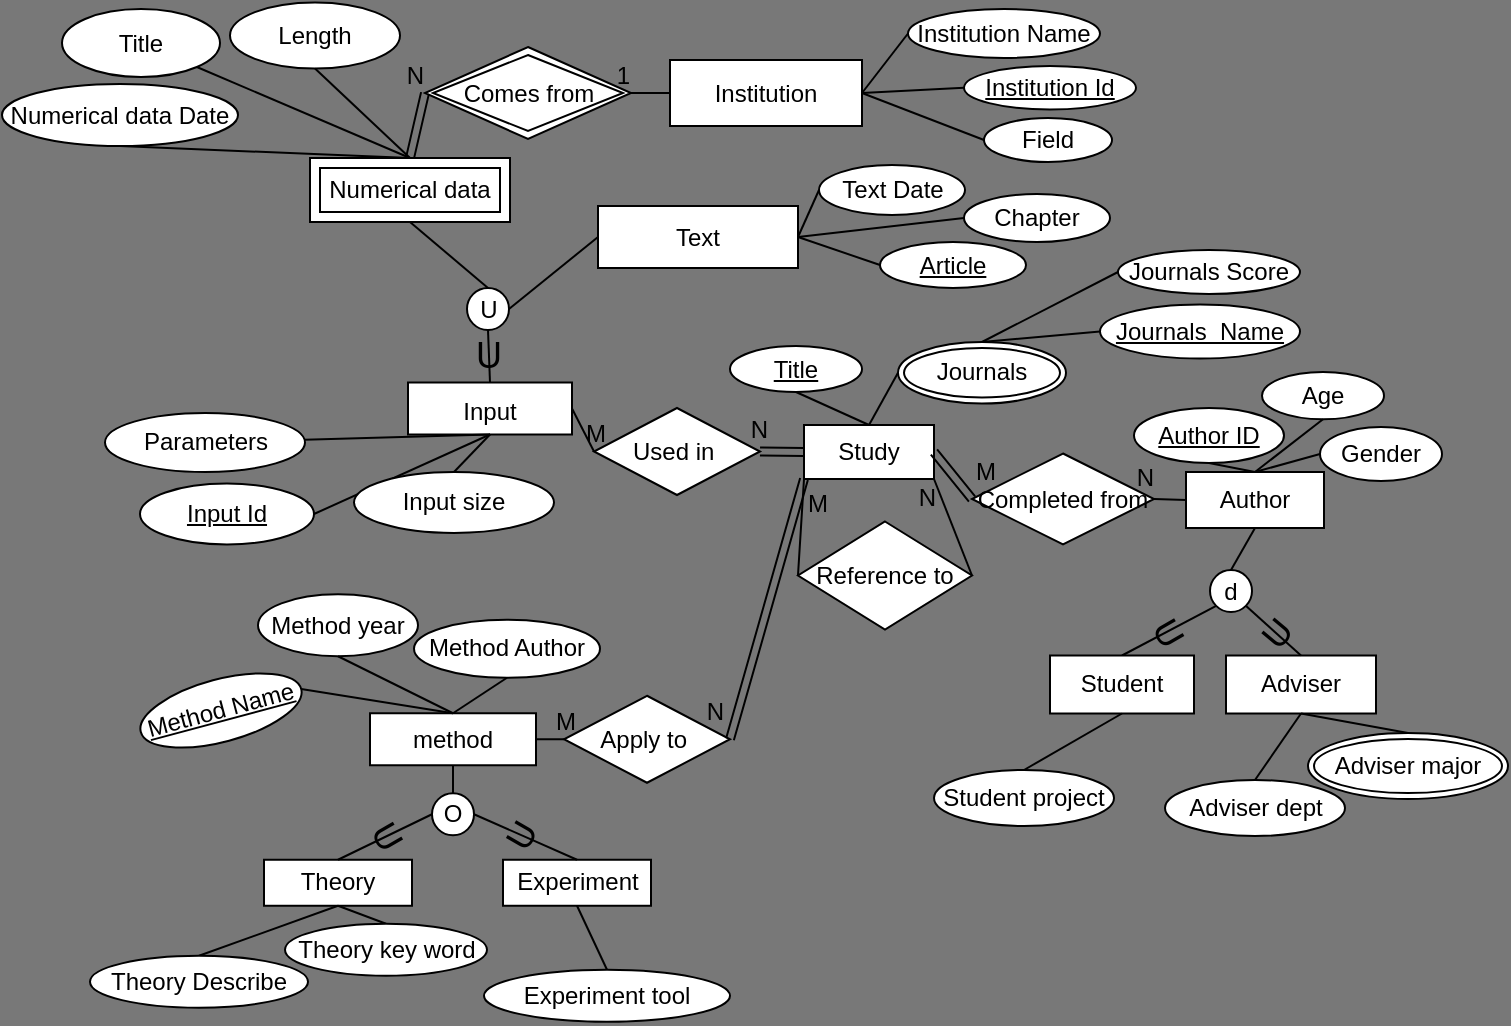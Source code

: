 <mxfile>
    <diagram id="iw-G87tjTyXc4Y2Fj7-2" name="Page-2">
        <mxGraphModel dx="602" dy="324" grid="0" gridSize="10" guides="1" tooltips="1" connect="1" arrows="1" fold="1" page="1" pageScale="1" pageWidth="850" pageHeight="1100" background="#787878" math="0" shadow="0">
            <root>
                <mxCell id="0"/>
                <mxCell id="1" parent="0"/>
                <mxCell id="s1-YFog0crGWrIN3GEJ0-2" value="Numerical data" style="shape=ext;margin=3;double=1;whiteSpace=wrap;html=1;align=center;fontSize=12;" parent="1" vertex="1">
                    <mxGeometry x="195" y="179" width="100" height="32" as="geometry"/>
                </mxCell>
                <mxCell id="s1-YFog0crGWrIN3GEJ0-3" value="Text" style="whiteSpace=wrap;html=1;align=center;" parent="1" vertex="1">
                    <mxGeometry x="339" y="203" width="100" height="31" as="geometry"/>
                </mxCell>
                <mxCell id="s1-YFog0crGWrIN3GEJ0-4" value="" style="endArrow=none;html=1;rounded=0;entryX=0;entryY=0.5;entryDx=0;entryDy=0;exitX=1;exitY=0.5;exitDx=0;exitDy=0;" parent="1" source="s1-YFog0crGWrIN3GEJ0-7" target="s1-YFog0crGWrIN3GEJ0-3" edge="1">
                    <mxGeometry relative="1" as="geometry">
                        <mxPoint x="317" y="241" as="sourcePoint"/>
                        <mxPoint x="495" y="215" as="targetPoint"/>
                    </mxGeometry>
                </mxCell>
                <mxCell id="s1-YFog0crGWrIN3GEJ0-5" value="" style="endArrow=none;html=1;rounded=0;entryX=0.5;entryY=1;entryDx=0;entryDy=0;exitX=0.5;exitY=0;exitDx=0;exitDy=0;" parent="1" source="s1-YFog0crGWrIN3GEJ0-7" target="s1-YFog0crGWrIN3GEJ0-2" edge="1">
                    <mxGeometry relative="1" as="geometry">
                        <mxPoint x="293" y="241" as="sourcePoint"/>
                        <mxPoint x="408" y="197" as="targetPoint"/>
                    </mxGeometry>
                </mxCell>
                <mxCell id="s1-YFog0crGWrIN3GEJ0-7" value="U" style="ellipse;whiteSpace=wrap;html=1;aspect=fixed;" parent="1" vertex="1">
                    <mxGeometry x="273.5" y="244" width="21" height="21" as="geometry"/>
                </mxCell>
                <mxCell id="s1-YFog0crGWrIN3GEJ0-8" value="" style="endArrow=none;html=1;rounded=0;exitX=0.5;exitY=1;exitDx=0;exitDy=0;entryX=0.5;entryY=0;entryDx=0;entryDy=0;" parent="1" source="s1-YFog0crGWrIN3GEJ0-7" target="s1-YFog0crGWrIN3GEJ0-11" edge="1">
                    <mxGeometry relative="1" as="geometry">
                        <mxPoint x="335" y="215" as="sourcePoint"/>
                        <mxPoint x="284" y="349" as="targetPoint"/>
                    </mxGeometry>
                </mxCell>
                <mxCell id="s1-YFog0crGWrIN3GEJ0-9" value="&lt;font style=&quot;font-size: 18px;&quot;&gt;U&lt;/font&gt;" style="text;strokeColor=none;align=center;fillColor=none;html=1;verticalAlign=middle;whiteSpace=wrap;rounded=0;" parent="1" vertex="1">
                    <mxGeometry x="253.5" y="271" width="61" height="14" as="geometry"/>
                </mxCell>
                <mxCell id="s1-YFog0crGWrIN3GEJ0-11" value="&lt;font style=&quot;font-size: 12px;&quot;&gt;Input&lt;/font&gt;" style="whiteSpace=wrap;html=1;align=center;fontSize=18;" parent="1" vertex="1">
                    <mxGeometry x="244" y="291.25" width="82" height="26" as="geometry"/>
                </mxCell>
                <mxCell id="s1-YFog0crGWrIN3GEJ0-14" value="Used in&amp;nbsp;" style="shape=rhombus;perimeter=rhombusPerimeter;whiteSpace=wrap;html=1;align=center;fontSize=12;" parent="1" vertex="1">
                    <mxGeometry x="337" y="304" width="83" height="43.5" as="geometry"/>
                </mxCell>
                <mxCell id="s1-YFog0crGWrIN3GEJ0-15" value="" style="endArrow=none;html=1;rounded=0;fontSize=12;exitX=0;exitY=0.5;exitDx=0;exitDy=0;entryX=1;entryY=0.5;entryDx=0;entryDy=0;" parent="1" source="s1-YFog0crGWrIN3GEJ0-14" target="s1-YFog0crGWrIN3GEJ0-11" edge="1">
                    <mxGeometry relative="1" as="geometry">
                        <mxPoint x="335" y="280" as="sourcePoint"/>
                        <mxPoint x="495" y="280" as="targetPoint"/>
                    </mxGeometry>
                </mxCell>
                <mxCell id="s1-YFog0crGWrIN3GEJ0-16" value="M" style="resizable=0;html=1;align=left;verticalAlign=bottom;fontSize=12;" parent="s1-YFog0crGWrIN3GEJ0-15" connectable="0" vertex="1">
                    <mxGeometry x="-1" relative="1" as="geometry">
                        <mxPoint x="-6" as="offset"/>
                    </mxGeometry>
                </mxCell>
                <mxCell id="s1-YFog0crGWrIN3GEJ0-20" value="Study" style="whiteSpace=wrap;html=1;align=center;fontSize=12;" parent="1" vertex="1">
                    <mxGeometry x="442" y="312.5" width="65" height="27" as="geometry"/>
                </mxCell>
                <mxCell id="s1-YFog0crGWrIN3GEJ0-22" value="Author" style="whiteSpace=wrap;html=1;align=center;fontSize=12;" parent="1" vertex="1">
                    <mxGeometry x="633" y="336" width="69" height="28" as="geometry"/>
                </mxCell>
                <mxCell id="s1-YFog0crGWrIN3GEJ0-25" value="Completed from" style="shape=rhombus;perimeter=rhombusPerimeter;whiteSpace=wrap;html=1;align=center;fontSize=12;" parent="1" vertex="1">
                    <mxGeometry x="526" y="326.75" width="91" height="45.5" as="geometry"/>
                </mxCell>
                <mxCell id="s1-YFog0crGWrIN3GEJ0-28" value="" style="endArrow=none;html=1;rounded=0;fontSize=12;entryX=0.5;entryY=1;entryDx=0;entryDy=0;exitX=0.5;exitY=0;exitDx=0;exitDy=0;" parent="1" source="s1-YFog0crGWrIN3GEJ0-30" target="s1-YFog0crGWrIN3GEJ0-22" edge="1">
                    <mxGeometry relative="1" as="geometry">
                        <mxPoint x="669" y="365" as="sourcePoint"/>
                        <mxPoint x="576" y="349" as="targetPoint"/>
                    </mxGeometry>
                </mxCell>
                <mxCell id="s1-YFog0crGWrIN3GEJ0-30" value="d" style="ellipse;whiteSpace=wrap;html=1;aspect=fixed;" parent="1" vertex="1">
                    <mxGeometry x="645" y="385" width="21" height="21" as="geometry"/>
                </mxCell>
                <mxCell id="s1-YFog0crGWrIN3GEJ0-32" value="" style="endArrow=none;html=1;rounded=0;fontSize=12;entryX=0;entryY=1;entryDx=0;entryDy=0;exitX=0.5;exitY=0;exitDx=0;exitDy=0;" parent="1" source="s1-YFog0crGWrIN3GEJ0-33" target="s1-YFog0crGWrIN3GEJ0-30" edge="1">
                    <mxGeometry relative="1" as="geometry">
                        <mxPoint x="653" y="402" as="sourcePoint"/>
                        <mxPoint x="594" y="349" as="targetPoint"/>
                    </mxGeometry>
                </mxCell>
                <mxCell id="s1-YFog0crGWrIN3GEJ0-33" value="Student" style="whiteSpace=wrap;html=1;align=center;fontSize=12;" parent="1" vertex="1">
                    <mxGeometry x="565" y="427.75" width="72" height="29" as="geometry"/>
                </mxCell>
                <mxCell id="s1-YFog0crGWrIN3GEJ0-34" value="Adviser" style="whiteSpace=wrap;html=1;align=center;fontSize=12;" parent="1" vertex="1">
                    <mxGeometry x="653" y="427.75" width="75" height="29" as="geometry"/>
                </mxCell>
                <mxCell id="s1-YFog0crGWrIN3GEJ0-35" value="" style="endArrow=none;html=1;rounded=0;fontSize=12;entryX=1;entryY=1;entryDx=0;entryDy=0;exitX=0.5;exitY=0;exitDx=0;exitDy=0;" parent="1" source="s1-YFog0crGWrIN3GEJ0-34" target="s1-YFog0crGWrIN3GEJ0-30" edge="1">
                    <mxGeometry relative="1" as="geometry">
                        <mxPoint x="631.5" y="409" as="sourcePoint"/>
                        <mxPoint x="689.075" y="384.925" as="targetPoint"/>
                    </mxGeometry>
                </mxCell>
                <mxCell id="s1-YFog0crGWrIN3GEJ0-36" value="" style="shape=link;html=1;rounded=0;fontSize=12;entryX=1;entryY=0.5;entryDx=0;entryDy=0;exitX=0;exitY=0.5;exitDx=0;exitDy=0;" parent="1" source="s1-YFog0crGWrIN3GEJ0-20" target="s1-YFog0crGWrIN3GEJ0-14" edge="1">
                    <mxGeometry relative="1" as="geometry">
                        <mxPoint x="397" y="390" as="sourcePoint"/>
                        <mxPoint x="557" y="390" as="targetPoint"/>
                    </mxGeometry>
                </mxCell>
                <mxCell id="s1-YFog0crGWrIN3GEJ0-37" value="N" style="resizable=0;html=1;align=right;verticalAlign=bottom;fontSize=12;" parent="s1-YFog0crGWrIN3GEJ0-36" connectable="0" vertex="1">
                    <mxGeometry x="1" relative="1" as="geometry">
                        <mxPoint x="4" y="-2" as="offset"/>
                    </mxGeometry>
                </mxCell>
                <mxCell id="6jqSOtHFRELOZA-1qb6y-1" value="method" style="whiteSpace=wrap;html=1;align=center;fontSize=12;" parent="1" vertex="1">
                    <mxGeometry x="225" y="456.63" width="83" height="26" as="geometry"/>
                </mxCell>
                <mxCell id="6jqSOtHFRELOZA-1qb6y-2" value="" style="endArrow=none;html=1;rounded=0;fontSize=12;exitX=0.5;exitY=1;exitDx=0;exitDy=0;entryX=0.5;entryY=0;entryDx=0;entryDy=0;" parent="1" source="6jqSOtHFRELOZA-1qb6y-1" target="6jqSOtHFRELOZA-1qb6y-3" edge="1">
                    <mxGeometry relative="1" as="geometry">
                        <mxPoint x="256.5" y="521.63" as="sourcePoint"/>
                        <mxPoint x="263" y="504.63" as="targetPoint"/>
                    </mxGeometry>
                </mxCell>
                <mxCell id="6jqSOtHFRELOZA-1qb6y-3" value="O" style="ellipse;whiteSpace=wrap;html=1;aspect=fixed;" parent="1" vertex="1">
                    <mxGeometry x="256" y="496.63" width="21" height="21" as="geometry"/>
                </mxCell>
                <mxCell id="6jqSOtHFRELOZA-1qb6y-4" value="Theory" style="whiteSpace=wrap;html=1;align=center;fontSize=12;" parent="1" vertex="1">
                    <mxGeometry x="172" y="529.88" width="74" height="23" as="geometry"/>
                </mxCell>
                <mxCell id="6jqSOtHFRELOZA-1qb6y-5" value="Experiment" style="whiteSpace=wrap;html=1;align=center;fontSize=12;" parent="1" vertex="1">
                    <mxGeometry x="291.5" y="529.88" width="74" height="23" as="geometry"/>
                </mxCell>
                <mxCell id="2RwR771hVzsCbk_uVEvj-3" value="Apply to&amp;nbsp;" style="shape=rhombus;perimeter=rhombusPerimeter;whiteSpace=wrap;html=1;align=center;fontSize=12;" parent="1" vertex="1">
                    <mxGeometry x="322" y="447.88" width="83" height="43.5" as="geometry"/>
                </mxCell>
                <mxCell id="2RwR771hVzsCbk_uVEvj-4" value="" style="endArrow=none;html=1;rounded=0;fontSize=12;exitX=0;exitY=0.5;exitDx=0;exitDy=0;entryX=1;entryY=0.5;entryDx=0;entryDy=0;" parent="1" source="2RwR771hVzsCbk_uVEvj-3" target="6jqSOtHFRELOZA-1qb6y-1" edge="1">
                    <mxGeometry relative="1" as="geometry">
                        <mxPoint x="341" y="423.88" as="sourcePoint"/>
                        <mxPoint x="331" y="469.88" as="targetPoint"/>
                    </mxGeometry>
                </mxCell>
                <mxCell id="2RwR771hVzsCbk_uVEvj-5" value="M" style="resizable=0;html=1;align=left;verticalAlign=bottom;fontSize=12;" parent="2RwR771hVzsCbk_uVEvj-4" connectable="0" vertex="1">
                    <mxGeometry x="-1" relative="1" as="geometry">
                        <mxPoint x="-6" as="offset"/>
                    </mxGeometry>
                </mxCell>
                <mxCell id="2RwR771hVzsCbk_uVEvj-6" value="" style="shape=link;html=1;rounded=0;fontSize=12;entryX=1;entryY=0.5;entryDx=0;entryDy=0;exitX=0;exitY=1;exitDx=0;exitDy=0;" parent="1" source="s1-YFog0crGWrIN3GEJ0-20" target="2RwR771hVzsCbk_uVEvj-3" edge="1">
                    <mxGeometry relative="1" as="geometry">
                        <mxPoint x="465" y="391.25" as="sourcePoint"/>
                        <mxPoint x="580" y="455.25" as="targetPoint"/>
                    </mxGeometry>
                </mxCell>
                <mxCell id="2RwR771hVzsCbk_uVEvj-7" value="N" style="resizable=0;html=1;align=right;verticalAlign=bottom;fontSize=12;" parent="2RwR771hVzsCbk_uVEvj-6" connectable="0" vertex="1">
                    <mxGeometry x="1" relative="1" as="geometry">
                        <mxPoint x="-2" y="-5" as="offset"/>
                    </mxGeometry>
                </mxCell>
                <mxCell id="2RwR771hVzsCbk_uVEvj-8" value="" style="endArrow=none;html=1;rounded=0;fontSize=12;entryX=0.5;entryY=0;entryDx=0;entryDy=0;exitX=0;exitY=0.5;exitDx=0;exitDy=0;" parent="1" source="6jqSOtHFRELOZA-1qb6y-3" target="6jqSOtHFRELOZA-1qb6y-4" edge="1">
                    <mxGeometry relative="1" as="geometry">
                        <mxPoint x="399" y="419.63" as="sourcePoint"/>
                        <mxPoint x="559" y="419.63" as="targetPoint"/>
                    </mxGeometry>
                </mxCell>
                <mxCell id="2RwR771hVzsCbk_uVEvj-10" value="" style="endArrow=none;html=1;rounded=0;fontSize=12;exitX=0;exitY=1;exitDx=0;exitDy=0;entryX=0;entryY=0.5;entryDx=0;entryDy=0;" parent="1" source="s1-YFog0crGWrIN3GEJ0-20" target="2RwR771hVzsCbk_uVEvj-11" edge="1">
                    <mxGeometry relative="1" as="geometry">
                        <mxPoint x="416" y="341" as="sourcePoint"/>
                        <mxPoint x="452" y="386" as="targetPoint"/>
                    </mxGeometry>
                </mxCell>
                <mxCell id="2RwR771hVzsCbk_uVEvj-11" value="Reference to" style="shape=rhombus;perimeter=rhombusPerimeter;whiteSpace=wrap;html=1;align=center;fontSize=12;" parent="1" vertex="1">
                    <mxGeometry x="439" y="360.75" width="87" height="54" as="geometry"/>
                </mxCell>
                <mxCell id="2RwR771hVzsCbk_uVEvj-12" value="" style="endArrow=none;html=1;rounded=0;fontSize=12;exitX=1;exitY=1;exitDx=0;exitDy=0;entryX=1;entryY=0.5;entryDx=0;entryDy=0;" parent="1" source="s1-YFog0crGWrIN3GEJ0-20" target="2RwR771hVzsCbk_uVEvj-11" edge="1">
                    <mxGeometry relative="1" as="geometry">
                        <mxPoint x="452" y="349.5" as="sourcePoint"/>
                        <mxPoint x="436" y="405.375" as="targetPoint"/>
                    </mxGeometry>
                </mxCell>
                <mxCell id="2RwR771hVzsCbk_uVEvj-13" value="" style="endArrow=none;html=1;rounded=0;fontSize=12;exitX=0.5;exitY=0;exitDx=0;exitDy=0;entryX=0.5;entryY=1;entryDx=0;entryDy=0;" parent="1" source="s1-YFog0crGWrIN3GEJ0-20" target="rmATGSoF32Y6rA-27DW_-4" edge="1">
                    <mxGeometry relative="1" as="geometry">
                        <mxPoint x="416" y="341" as="sourcePoint"/>
                        <mxPoint x="413" y="274" as="targetPoint"/>
                    </mxGeometry>
                </mxCell>
                <mxCell id="2RwR771hVzsCbk_uVEvj-15" value="" style="endArrow=none;html=1;rounded=0;fontSize=12;entryX=0.5;entryY=0;entryDx=0;entryDy=0;exitX=0;exitY=0.5;exitDx=0;exitDy=0;" parent="1" source="rmATGSoF32Y6rA-27DW_-6" target="s1-YFog0crGWrIN3GEJ0-20" edge="1">
                    <mxGeometry relative="1" as="geometry">
                        <mxPoint x="554" y="270" as="sourcePoint"/>
                        <mxPoint x="487" y="303.25" as="targetPoint"/>
                    </mxGeometry>
                </mxCell>
                <mxCell id="rmATGSoF32Y6rA-27DW_-4" value="Title" style="ellipse;whiteSpace=wrap;html=1;align=center;fontStyle=4;fontSize=12;" parent="1" vertex="1">
                    <mxGeometry x="405" y="273" width="66" height="23" as="geometry"/>
                </mxCell>
                <mxCell id="rmATGSoF32Y6rA-27DW_-6" value="Journals" style="ellipse;shape=doubleEllipse;margin=3;whiteSpace=wrap;html=1;align=center;fontSize=12;" parent="1" vertex="1">
                    <mxGeometry x="489" y="271" width="84" height="30.75" as="geometry"/>
                </mxCell>
                <mxCell id="rmATGSoF32Y6rA-27DW_-8" value="" style="shape=link;html=1;rounded=0;fontSize=12;exitX=0.5;exitY=0;exitDx=0;exitDy=0;entryX=0;entryY=0.5;entryDx=0;entryDy=0;" parent="1" source="s1-YFog0crGWrIN3GEJ0-2" target="rmATGSoF32Y6rA-27DW_-10" edge="1">
                    <mxGeometry relative="1" as="geometry">
                        <mxPoint x="379" y="215" as="sourcePoint"/>
                        <mxPoint x="331" y="153" as="targetPoint"/>
                    </mxGeometry>
                </mxCell>
                <mxCell id="rmATGSoF32Y6rA-27DW_-9" value="N" style="resizable=0;html=1;align=right;verticalAlign=bottom;fontSize=12;" parent="rmATGSoF32Y6rA-27DW_-8" connectable="0" vertex="1">
                    <mxGeometry x="1" relative="1" as="geometry"/>
                </mxCell>
                <mxCell id="rmATGSoF32Y6rA-27DW_-10" value="Comes from" style="shape=rhombus;double=1;perimeter=rhombusPerimeter;whiteSpace=wrap;html=1;align=center;fontSize=12;" parent="1" vertex="1">
                    <mxGeometry x="252.5" y="123.5" width="103" height="46" as="geometry"/>
                </mxCell>
                <mxCell id="rmATGSoF32Y6rA-27DW_-13" value="Institution" style="whiteSpace=wrap;html=1;align=center;fontSize=12;" parent="1" vertex="1">
                    <mxGeometry x="375" y="130" width="96" height="33" as="geometry"/>
                </mxCell>
                <mxCell id="rmATGSoF32Y6rA-27DW_-14" value="" style="endArrow=none;html=1;rounded=0;fontSize=12;entryX=1;entryY=0.5;entryDx=0;entryDy=0;exitX=0;exitY=0.5;exitDx=0;exitDy=0;" parent="1" source="rmATGSoF32Y6rA-27DW_-13" target="rmATGSoF32Y6rA-27DW_-10" edge="1">
                    <mxGeometry relative="1" as="geometry">
                        <mxPoint x="348" y="111" as="sourcePoint"/>
                        <mxPoint x="508" y="111" as="targetPoint"/>
                    </mxGeometry>
                </mxCell>
                <mxCell id="rmATGSoF32Y6rA-27DW_-15" value="1" style="resizable=0;html=1;align=right;verticalAlign=bottom;fontSize=12;" parent="rmATGSoF32Y6rA-27DW_-14" connectable="0" vertex="1">
                    <mxGeometry x="1" relative="1" as="geometry"/>
                </mxCell>
                <mxCell id="rmATGSoF32Y6rA-27DW_-16" value="Institution Name" style="ellipse;whiteSpace=wrap;html=1;align=center;fontSize=12;" parent="1" vertex="1">
                    <mxGeometry x="494" y="104.5" width="96" height="24.5" as="geometry"/>
                </mxCell>
                <mxCell id="rmATGSoF32Y6rA-27DW_-17" value="Institution Id" style="ellipse;whiteSpace=wrap;html=1;align=center;fontStyle=4;fontSize=12;" parent="1" vertex="1">
                    <mxGeometry x="522" y="133" width="86" height="21.75" as="geometry"/>
                </mxCell>
                <mxCell id="rmATGSoF32Y6rA-27DW_-18" value="Field" style="ellipse;whiteSpace=wrap;html=1;align=center;fontSize=12;" parent="1" vertex="1">
                    <mxGeometry x="532" y="159" width="64" height="22" as="geometry"/>
                </mxCell>
                <mxCell id="rmATGSoF32Y6rA-27DW_-19" value="" style="endArrow=none;html=1;rounded=0;fontSize=12;entryX=0;entryY=0.5;entryDx=0;entryDy=0;exitX=1;exitY=0.5;exitDx=0;exitDy=0;" parent="1" source="rmATGSoF32Y6rA-27DW_-13" target="rmATGSoF32Y6rA-27DW_-16" edge="1">
                    <mxGeometry relative="1" as="geometry">
                        <mxPoint x="379" y="215" as="sourcePoint"/>
                        <mxPoint x="539" y="215" as="targetPoint"/>
                    </mxGeometry>
                </mxCell>
                <mxCell id="rmATGSoF32Y6rA-27DW_-20" value="" style="endArrow=none;html=1;rounded=0;fontSize=12;entryX=0;entryY=0.5;entryDx=0;entryDy=0;exitX=1;exitY=0.5;exitDx=0;exitDy=0;" parent="1" source="rmATGSoF32Y6rA-27DW_-13" target="rmATGSoF32Y6rA-27DW_-17" edge="1">
                    <mxGeometry relative="1" as="geometry">
                        <mxPoint x="495" y="169.5" as="sourcePoint"/>
                        <mxPoint x="506" y="133.5" as="targetPoint"/>
                    </mxGeometry>
                </mxCell>
                <mxCell id="rmATGSoF32Y6rA-27DW_-21" value="" style="endArrow=none;html=1;rounded=0;fontSize=12;entryX=0;entryY=0.5;entryDx=0;entryDy=0;exitX=1;exitY=0.5;exitDx=0;exitDy=0;" parent="1" source="rmATGSoF32Y6rA-27DW_-13" target="rmATGSoF32Y6rA-27DW_-18" edge="1">
                    <mxGeometry relative="1" as="geometry">
                        <mxPoint x="495" y="169.5" as="sourcePoint"/>
                        <mxPoint x="517" y="169.5" as="targetPoint"/>
                    </mxGeometry>
                </mxCell>
                <mxCell id="rmATGSoF32Y6rA-27DW_-22" value="" style="endArrow=none;html=1;rounded=0;fontSize=12;entryX=0.5;entryY=0;entryDx=0;entryDy=0;exitX=0.5;exitY=1;exitDx=0;exitDy=0;" parent="1" source="rmATGSoF32Y6rA-27DW_-23" target="s1-YFog0crGWrIN3GEJ0-2" edge="1">
                    <mxGeometry relative="1" as="geometry">
                        <mxPoint x="191" y="165" as="sourcePoint"/>
                        <mxPoint x="539" y="215" as="targetPoint"/>
                    </mxGeometry>
                </mxCell>
                <mxCell id="rmATGSoF32Y6rA-27DW_-23" value="Numerical data Date" style="ellipse;whiteSpace=wrap;html=1;align=center;fontSize=12;" parent="1" vertex="1">
                    <mxGeometry x="41" y="142" width="118" height="31" as="geometry"/>
                </mxCell>
                <mxCell id="rmATGSoF32Y6rA-27DW_-24" value="Title" style="ellipse;whiteSpace=wrap;html=1;align=center;fontSize=12;" parent="1" vertex="1">
                    <mxGeometry x="71" y="104.5" width="79" height="34" as="geometry"/>
                </mxCell>
                <mxCell id="rmATGSoF32Y6rA-27DW_-26" value="" style="endArrow=none;html=1;rounded=0;fontSize=12;exitX=1;exitY=1;exitDx=0;exitDy=0;entryX=0.5;entryY=0;entryDx=0;entryDy=0;" parent="1" source="rmATGSoF32Y6rA-27DW_-24" target="s1-YFog0crGWrIN3GEJ0-2" edge="1">
                    <mxGeometry relative="1" as="geometry">
                        <mxPoint x="379" y="215" as="sourcePoint"/>
                        <mxPoint x="539" y="215" as="targetPoint"/>
                    </mxGeometry>
                </mxCell>
                <mxCell id="rmATGSoF32Y6rA-27DW_-27" value="Length" style="ellipse;whiteSpace=wrap;html=1;align=center;fontSize=12;rotation=0;" parent="1" vertex="1">
                    <mxGeometry x="155" y="101.25" width="85" height="33" as="geometry"/>
                </mxCell>
                <mxCell id="rmATGSoF32Y6rA-27DW_-28" value="" style="endArrow=none;html=1;rounded=0;fontSize=12;entryX=0.5;entryY=1;entryDx=0;entryDy=0;exitX=0.5;exitY=0;exitDx=0;exitDy=0;" parent="1" source="s1-YFog0crGWrIN3GEJ0-2" target="rmATGSoF32Y6rA-27DW_-27" edge="1">
                    <mxGeometry relative="1" as="geometry">
                        <mxPoint x="379" y="215" as="sourcePoint"/>
                        <mxPoint x="539" y="215" as="targetPoint"/>
                    </mxGeometry>
                </mxCell>
                <mxCell id="rmATGSoF32Y6rA-27DW_-29" value="" style="endArrow=none;html=1;rounded=0;fontSize=12;exitX=1;exitY=0.5;exitDx=0;exitDy=0;entryX=0;entryY=0.5;entryDx=0;entryDy=0;" parent="1" source="s1-YFog0crGWrIN3GEJ0-3" target="rmATGSoF32Y6rA-27DW_-32" edge="1">
                    <mxGeometry relative="1" as="geometry">
                        <mxPoint x="416" y="215" as="sourcePoint"/>
                        <mxPoint x="608" y="215" as="targetPoint"/>
                    </mxGeometry>
                </mxCell>
                <mxCell id="rmATGSoF32Y6rA-27DW_-30" value="" style="endArrow=none;html=1;rounded=0;fontSize=12;exitX=1;exitY=0.5;exitDx=0;exitDy=0;entryX=0;entryY=0.5;entryDx=0;entryDy=0;" parent="1" source="s1-YFog0crGWrIN3GEJ0-3" target="rmATGSoF32Y6rA-27DW_-33" edge="1">
                    <mxGeometry relative="1" as="geometry">
                        <mxPoint x="416" y="215" as="sourcePoint"/>
                        <mxPoint x="601" y="238" as="targetPoint"/>
                    </mxGeometry>
                </mxCell>
                <mxCell id="rmATGSoF32Y6rA-27DW_-31" value="" style="endArrow=none;html=1;rounded=0;fontSize=12;exitX=1;exitY=0.5;exitDx=0;exitDy=0;entryX=0;entryY=0.5;entryDx=0;entryDy=0;" parent="1" source="s1-YFog0crGWrIN3GEJ0-3" target="rmATGSoF32Y6rA-27DW_-34" edge="1">
                    <mxGeometry relative="1" as="geometry">
                        <mxPoint x="416" y="215" as="sourcePoint"/>
                        <mxPoint x="618" y="270" as="targetPoint"/>
                    </mxGeometry>
                </mxCell>
                <mxCell id="rmATGSoF32Y6rA-27DW_-32" value="Text Date" style="ellipse;whiteSpace=wrap;html=1;align=center;fontSize=12;" parent="1" vertex="1">
                    <mxGeometry x="449.5" y="182.5" width="73" height="25" as="geometry"/>
                </mxCell>
                <mxCell id="rmATGSoF32Y6rA-27DW_-33" value="Chapter" style="ellipse;whiteSpace=wrap;html=1;align=center;fontSize=12;" parent="1" vertex="1">
                    <mxGeometry x="522" y="197" width="73" height="24" as="geometry"/>
                </mxCell>
                <mxCell id="rmATGSoF32Y6rA-27DW_-34" value="Article" style="ellipse;whiteSpace=wrap;html=1;align=center;fontStyle=4;fontSize=12;" parent="1" vertex="1">
                    <mxGeometry x="480" y="221" width="73" height="23" as="geometry"/>
                </mxCell>
                <mxCell id="rmATGSoF32Y6rA-27DW_-35" value="" style="shape=link;html=1;rounded=0;fontSize=12;exitX=1;exitY=0.5;exitDx=0;exitDy=0;entryX=0;entryY=0.5;entryDx=0;entryDy=0;" parent="1" source="s1-YFog0crGWrIN3GEJ0-20" target="s1-YFog0crGWrIN3GEJ0-25" edge="1">
                    <mxGeometry relative="1" as="geometry">
                        <mxPoint x="416" y="354" as="sourcePoint"/>
                        <mxPoint x="576" y="354" as="targetPoint"/>
                    </mxGeometry>
                </mxCell>
                <mxCell id="rmATGSoF32Y6rA-27DW_-36" value="M" style="resizable=0;html=1;align=left;verticalAlign=bottom;fontSize=12;" parent="rmATGSoF32Y6rA-27DW_-35" connectable="0" vertex="1">
                    <mxGeometry x="-1" relative="1" as="geometry">
                        <mxPoint x="19" y="18" as="offset"/>
                    </mxGeometry>
                </mxCell>
                <mxCell id="rmATGSoF32Y6rA-27DW_-39" value="" style="endArrow=none;html=1;rounded=0;fontSize=12;entryX=1;entryY=0.5;entryDx=0;entryDy=0;exitX=0;exitY=0.5;exitDx=0;exitDy=0;" parent="1" source="s1-YFog0crGWrIN3GEJ0-22" target="s1-YFog0crGWrIN3GEJ0-25" edge="1">
                    <mxGeometry relative="1" as="geometry">
                        <mxPoint x="416" y="354" as="sourcePoint"/>
                        <mxPoint x="576" y="354" as="targetPoint"/>
                    </mxGeometry>
                </mxCell>
                <mxCell id="rmATGSoF32Y6rA-27DW_-40" value="N" style="resizable=0;html=1;align=right;verticalAlign=bottom;fontSize=12;" parent="rmATGSoF32Y6rA-27DW_-39" connectable="0" vertex="1">
                    <mxGeometry x="1" relative="1" as="geometry">
                        <mxPoint y="-2" as="offset"/>
                    </mxGeometry>
                </mxCell>
                <mxCell id="rmATGSoF32Y6rA-27DW_-42" value="&lt;font style=&quot;font-size: 18px;&quot;&gt;U&lt;/font&gt;" style="text;strokeColor=none;align=center;fillColor=none;html=1;verticalAlign=middle;whiteSpace=wrap;rounded=0;rotation=60;" parent="1" vertex="1">
                    <mxGeometry x="201.5" y="511.25" width="63" height="14" as="geometry"/>
                </mxCell>
                <mxCell id="rmATGSoF32Y6rA-27DW_-45" value="&lt;font style=&quot;font-size: 18px;&quot;&gt;U&lt;/font&gt;" style="text;strokeColor=none;align=center;fillColor=none;html=1;verticalAlign=middle;whiteSpace=wrap;rounded=0;rotation=60;" parent="1" vertex="1">
                    <mxGeometry x="593" y="391.38" width="63" height="50.37" as="geometry"/>
                </mxCell>
                <mxCell id="rmATGSoF32Y6rA-27DW_-47" value="&lt;font style=&quot;font-size: 18px;&quot;&gt;U&lt;/font&gt;" style="text;strokeColor=none;align=center;fillColor=none;html=1;verticalAlign=middle;whiteSpace=wrap;rounded=0;rotation=-50;" parent="1" vertex="1">
                    <mxGeometry x="647" y="391.38" width="63" height="50.37" as="geometry"/>
                </mxCell>
                <mxCell id="rmATGSoF32Y6rA-27DW_-48" value="" style="endArrow=none;html=1;rounded=0;fontSize=12;exitX=0.5;exitY=0;exitDx=0;exitDy=0;entryX=0;entryY=0.5;entryDx=0;entryDy=0;" parent="1" source="rmATGSoF32Y6rA-27DW_-6" target="rmATGSoF32Y6rA-27DW_-49" edge="1">
                    <mxGeometry relative="1" as="geometry">
                        <mxPoint x="609" y="300.88" as="sourcePoint"/>
                        <mxPoint x="616" y="301" as="targetPoint"/>
                    </mxGeometry>
                </mxCell>
                <mxCell id="rmATGSoF32Y6rA-27DW_-49" value="Journals Score" style="ellipse;whiteSpace=wrap;html=1;align=center;fontSize=12;" parent="1" vertex="1">
                    <mxGeometry x="599" y="225" width="91" height="22" as="geometry"/>
                </mxCell>
                <mxCell id="rmATGSoF32Y6rA-27DW_-50" value="Journals&amp;nbsp; Name" style="ellipse;whiteSpace=wrap;html=1;align=center;fontStyle=4;fontSize=12;" parent="1" vertex="1">
                    <mxGeometry x="590" y="252.25" width="100" height="27" as="geometry"/>
                </mxCell>
                <mxCell id="rmATGSoF32Y6rA-27DW_-51" value="" style="endArrow=none;html=1;rounded=0;fontSize=12;entryX=0;entryY=0.5;entryDx=0;entryDy=0;exitX=0.5;exitY=0;exitDx=0;exitDy=0;" parent="1" source="rmATGSoF32Y6rA-27DW_-6" target="rmATGSoF32Y6rA-27DW_-50" edge="1">
                    <mxGeometry relative="1" as="geometry">
                        <mxPoint x="416" y="346" as="sourcePoint"/>
                        <mxPoint x="576" y="346" as="targetPoint"/>
                    </mxGeometry>
                </mxCell>
                <mxCell id="rmATGSoF32Y6rA-27DW_-65" value="Author ID" style="ellipse;whiteSpace=wrap;html=1;align=center;fontStyle=4;fontSize=12;" parent="1" vertex="1">
                    <mxGeometry x="607" y="304" width="75" height="27.5" as="geometry"/>
                </mxCell>
                <mxCell id="rmATGSoF32Y6rA-27DW_-66" value="" style="endArrow=none;html=1;rounded=0;fontSize=12;entryX=0.5;entryY=1;entryDx=0;entryDy=0;exitX=0.5;exitY=0;exitDx=0;exitDy=0;" parent="1" source="s1-YFog0crGWrIN3GEJ0-22" target="rmATGSoF32Y6rA-27DW_-65" edge="1">
                    <mxGeometry relative="1" as="geometry">
                        <mxPoint x="416" y="325" as="sourcePoint"/>
                        <mxPoint x="576" y="325" as="targetPoint"/>
                    </mxGeometry>
                </mxCell>
                <mxCell id="rmATGSoF32Y6rA-27DW_-67" value="Age" style="ellipse;whiteSpace=wrap;html=1;align=center;fontSize=12;" parent="1" vertex="1">
                    <mxGeometry x="671" y="286" width="61" height="23.63" as="geometry"/>
                </mxCell>
                <mxCell id="rmATGSoF32Y6rA-27DW_-68" value="" style="endArrow=none;html=1;rounded=0;fontSize=12;entryX=0.5;entryY=1;entryDx=0;entryDy=0;exitX=0.5;exitY=0;exitDx=0;exitDy=0;" parent="1" source="s1-YFog0crGWrIN3GEJ0-22" target="rmATGSoF32Y6rA-27DW_-67" edge="1">
                    <mxGeometry relative="1" as="geometry">
                        <mxPoint x="416" y="325" as="sourcePoint"/>
                        <mxPoint x="576" y="325" as="targetPoint"/>
                    </mxGeometry>
                </mxCell>
                <mxCell id="rmATGSoF32Y6rA-27DW_-70" value="" style="endArrow=none;html=1;rounded=0;fontSize=12;entryX=0.5;entryY=0;entryDx=0;entryDy=0;exitX=1;exitY=0.5;exitDx=0;exitDy=0;" parent="1" source="rmATGSoF32Y6rA-27DW_-71" target="6jqSOtHFRELOZA-1qb6y-1" edge="1">
                    <mxGeometry relative="1" as="geometry">
                        <mxPoint x="231" y="441.88" as="sourcePoint"/>
                        <mxPoint x="583" y="430.88" as="targetPoint"/>
                    </mxGeometry>
                </mxCell>
                <mxCell id="rmATGSoF32Y6rA-27DW_-71" value="Method Name" style="ellipse;whiteSpace=wrap;html=1;align=center;fontStyle=4;fontSize=12;rotation=-15;" parent="1" vertex="1">
                    <mxGeometry x="109" y="439.63" width="83" height="31.25" as="geometry"/>
                </mxCell>
                <mxCell id="rmATGSoF32Y6rA-27DW_-72" value="Method year" style="ellipse;whiteSpace=wrap;html=1;align=center;fontSize=12;" parent="1" vertex="1">
                    <mxGeometry x="169" y="397.13" width="80" height="31" as="geometry"/>
                </mxCell>
                <mxCell id="rmATGSoF32Y6rA-27DW_-73" value="" style="endArrow=none;html=1;rounded=0;fontSize=12;exitX=0.5;exitY=1;exitDx=0;exitDy=0;entryX=0.5;entryY=0;entryDx=0;entryDy=0;" parent="1" source="rmATGSoF32Y6rA-27DW_-72" target="6jqSOtHFRELOZA-1qb6y-1" edge="1">
                    <mxGeometry relative="1" as="geometry">
                        <mxPoint x="423" y="430.88" as="sourcePoint"/>
                        <mxPoint x="583" y="430.88" as="targetPoint"/>
                    </mxGeometry>
                </mxCell>
                <mxCell id="rmATGSoF32Y6rA-27DW_-74" value="Method Author" style="ellipse;whiteSpace=wrap;html=1;align=center;fontSize=12;" parent="1" vertex="1">
                    <mxGeometry x="247" y="409.88" width="93" height="29" as="geometry"/>
                </mxCell>
                <mxCell id="rmATGSoF32Y6rA-27DW_-75" value="" style="endArrow=none;html=1;rounded=0;fontSize=12;entryX=0.5;entryY=1;entryDx=0;entryDy=0;exitX=0.5;exitY=0;exitDx=0;exitDy=0;" parent="1" source="6jqSOtHFRELOZA-1qb6y-1" target="rmATGSoF32Y6rA-27DW_-74" edge="1">
                    <mxGeometry relative="1" as="geometry">
                        <mxPoint x="423" y="430.88" as="sourcePoint"/>
                        <mxPoint x="583" y="430.88" as="targetPoint"/>
                    </mxGeometry>
                </mxCell>
                <mxCell id="rmATGSoF32Y6rA-27DW_-78" value="&lt;font style=&quot;font-size: 18px;&quot;&gt;U&lt;/font&gt;" style="text;strokeColor=none;align=center;fillColor=none;html=1;verticalAlign=middle;whiteSpace=wrap;rounded=0;rotation=-60;" parent="1" vertex="1">
                    <mxGeometry x="270.5" y="511.25" width="61" height="14" as="geometry"/>
                </mxCell>
                <mxCell id="rmATGSoF32Y6rA-27DW_-79" value="" style="endArrow=none;html=1;rounded=0;fontSize=12;exitX=1;exitY=0.5;exitDx=0;exitDy=0;entryX=0.5;entryY=0;entryDx=0;entryDy=0;" parent="1" source="6jqSOtHFRELOZA-1qb6y-3" target="6jqSOtHFRELOZA-1qb6y-5" edge="1">
                    <mxGeometry relative="1" as="geometry">
                        <mxPoint x="423" y="430.88" as="sourcePoint"/>
                        <mxPoint x="583" y="430.88" as="targetPoint"/>
                    </mxGeometry>
                </mxCell>
                <mxCell id="rmATGSoF32Y6rA-27DW_-82" value="" style="endArrow=none;html=1;rounded=0;fontSize=12;entryX=0.5;entryY=1;entryDx=0;entryDy=0;exitX=0.5;exitY=0;exitDx=0;exitDy=0;" parent="1" source="rmATGSoF32Y6rA-27DW_-92" target="6jqSOtHFRELOZA-1qb6y-4" edge="1">
                    <mxGeometry relative="1" as="geometry">
                        <mxPoint x="167" y="575.88" as="sourcePoint"/>
                        <mxPoint x="283" y="596.88" as="targetPoint"/>
                    </mxGeometry>
                </mxCell>
                <mxCell id="rmATGSoF32Y6rA-27DW_-83" value="" style="endArrow=none;html=1;rounded=0;fontSize=12;entryX=0.5;entryY=1;entryDx=0;entryDy=0;exitX=0.5;exitY=0;exitDx=0;exitDy=0;" parent="1" source="rmATGSoF32Y6rA-27DW_-94" target="6jqSOtHFRELOZA-1qb6y-4" edge="1">
                    <mxGeometry relative="1" as="geometry">
                        <mxPoint x="241" y="578.88" as="sourcePoint"/>
                        <mxPoint x="219" y="562.88" as="targetPoint"/>
                    </mxGeometry>
                </mxCell>
                <mxCell id="rmATGSoF32Y6rA-27DW_-85" value="" style="endArrow=none;html=1;rounded=0;fontSize=12;entryX=0.5;entryY=1;entryDx=0;entryDy=0;exitX=0.5;exitY=0;exitDx=0;exitDy=0;" parent="1" source="rmATGSoF32Y6rA-27DW_-90" target="6jqSOtHFRELOZA-1qb6y-5" edge="1">
                    <mxGeometry relative="1" as="geometry">
                        <mxPoint x="298" y="571.88" as="sourcePoint"/>
                        <mxPoint x="229" y="572.88" as="targetPoint"/>
                    </mxGeometry>
                </mxCell>
                <mxCell id="rmATGSoF32Y6rA-27DW_-90" value="Experiment tool" style="ellipse;whiteSpace=wrap;html=1;align=center;fontSize=12;" parent="1" vertex="1">
                    <mxGeometry x="282" y="584.88" width="123" height="26" as="geometry"/>
                </mxCell>
                <mxCell id="rmATGSoF32Y6rA-27DW_-92" value="Theory Describe" style="ellipse;whiteSpace=wrap;html=1;align=center;fontSize=12;" parent="1" vertex="1">
                    <mxGeometry x="85" y="577.88" width="109" height="26" as="geometry"/>
                </mxCell>
                <mxCell id="rmATGSoF32Y6rA-27DW_-94" value="Theory key word" style="ellipse;whiteSpace=wrap;html=1;align=center;fontSize=12;" parent="1" vertex="1">
                    <mxGeometry x="182.5" y="561.88" width="101" height="26" as="geometry"/>
                </mxCell>
                <mxCell id="rmATGSoF32Y6rA-27DW_-100" value="" style="endArrow=none;html=1;rounded=0;fontSize=12;entryX=0.5;entryY=0;entryDx=0;entryDy=0;exitX=0;exitY=0.5;exitDx=0;exitDy=0;" parent="1" source="rmATGSoF32Y6rA-27DW_-101" target="s1-YFog0crGWrIN3GEJ0-22" edge="1">
                    <mxGeometry relative="1" as="geometry">
                        <mxPoint x="709" y="327" as="sourcePoint"/>
                        <mxPoint x="586" y="399" as="targetPoint"/>
                    </mxGeometry>
                </mxCell>
                <mxCell id="rmATGSoF32Y6rA-27DW_-101" value="Gender" style="ellipse;whiteSpace=wrap;html=1;align=center;fontSize=12;" parent="1" vertex="1">
                    <mxGeometry x="700" y="313.5" width="61" height="27" as="geometry"/>
                </mxCell>
                <mxCell id="eo1yMV_M_jVOzMqOuRTX-1" value="Student project" style="ellipse;whiteSpace=wrap;html=1;align=center;fontSize=12;" parent="1" vertex="1">
                    <mxGeometry x="507" y="485" width="90" height="28" as="geometry"/>
                </mxCell>
                <mxCell id="eo1yMV_M_jVOzMqOuRTX-2" value="" style="endArrow=none;html=1;rounded=0;fontSize=12;entryX=0.5;entryY=1;entryDx=0;entryDy=0;exitX=0.5;exitY=0;exitDx=0;exitDy=0;" parent="1" source="eo1yMV_M_jVOzMqOuRTX-1" target="s1-YFog0crGWrIN3GEJ0-33" edge="1">
                    <mxGeometry relative="1" as="geometry">
                        <mxPoint x="530" y="474.75" as="sourcePoint"/>
                        <mxPoint x="611" y="466.75" as="targetPoint"/>
                    </mxGeometry>
                </mxCell>
                <mxCell id="eo1yMV_M_jVOzMqOuRTX-4" value="" style="endArrow=none;html=1;rounded=0;fontSize=12;entryX=0.5;entryY=1;entryDx=0;entryDy=0;exitX=0.5;exitY=0;exitDx=0;exitDy=0;" parent="1" source="zCuJIAPNBO_0qQspKsZr-1" target="s1-YFog0crGWrIN3GEJ0-34" edge="1">
                    <mxGeometry relative="1" as="geometry">
                        <mxPoint x="730.5" y="464.75" as="sourcePoint"/>
                        <mxPoint x="730.5" y="452.12" as="targetPoint"/>
                    </mxGeometry>
                </mxCell>
                <mxCell id="eo1yMV_M_jVOzMqOuRTX-5" value="Adviser dept" style="ellipse;whiteSpace=wrap;html=1;align=center;fontSize=12;" parent="1" vertex="1">
                    <mxGeometry x="622.5" y="490" width="90" height="28" as="geometry"/>
                </mxCell>
                <mxCell id="eo1yMV_M_jVOzMqOuRTX-6" value="" style="endArrow=none;html=1;rounded=0;fontSize=12;entryX=0.5;entryY=0;entryDx=0;entryDy=0;exitX=0.5;exitY=1;exitDx=0;exitDy=0;" parent="1" source="s1-YFog0crGWrIN3GEJ0-34" target="eo1yMV_M_jVOzMqOuRTX-5" edge="1">
                    <mxGeometry relative="1" as="geometry">
                        <mxPoint x="708" y="487" as="sourcePoint"/>
                        <mxPoint x="700.5" y="466.75" as="targetPoint"/>
                    </mxGeometry>
                </mxCell>
                <mxCell id="eo1yMV_M_jVOzMqOuRTX-12" value="M" style="resizable=0;html=1;align=left;verticalAlign=bottom;fontSize=12;" parent="1" connectable="0" vertex="1">
                    <mxGeometry x="442" y="360.75" as="geometry"/>
                </mxCell>
                <mxCell id="eo1yMV_M_jVOzMqOuRTX-13" value="N" style="resizable=0;html=1;align=right;verticalAlign=bottom;fontSize=12;" parent="1" connectable="0" vertex="1">
                    <mxGeometry x="508.505" y="357.004" as="geometry"/>
                </mxCell>
                <mxCell id="W2411_77RdKyS9l6s9R9-4" value="" style="endArrow=none;html=1;rounded=0;exitX=0.5;exitY=1;exitDx=0;exitDy=0;" parent="1" source="s1-YFog0crGWrIN3GEJ0-11" target="W2411_77RdKyS9l6s9R9-5" edge="1">
                    <mxGeometry relative="1" as="geometry">
                        <mxPoint x="441" y="265" as="sourcePoint"/>
                        <mxPoint x="84" y="327" as="targetPoint"/>
                    </mxGeometry>
                </mxCell>
                <mxCell id="W2411_77RdKyS9l6s9R9-5" value="Parameters" style="ellipse;whiteSpace=wrap;html=1;align=center;" parent="1" vertex="1">
                    <mxGeometry x="92.5" y="306.5" width="100" height="29.5" as="geometry"/>
                </mxCell>
                <mxCell id="W2411_77RdKyS9l6s9R9-6" value="Input Id" style="ellipse;whiteSpace=wrap;html=1;align=center;fontStyle=4;" parent="1" vertex="1">
                    <mxGeometry x="110" y="341.75" width="87" height="30.5" as="geometry"/>
                </mxCell>
                <mxCell id="W2411_77RdKyS9l6s9R9-7" value="" style="endArrow=none;html=1;rounded=0;exitX=1;exitY=0.5;exitDx=0;exitDy=0;entryX=0.5;entryY=1;entryDx=0;entryDy=0;" parent="1" source="W2411_77RdKyS9l6s9R9-6" target="s1-YFog0crGWrIN3GEJ0-11" edge="1">
                    <mxGeometry relative="1" as="geometry">
                        <mxPoint x="441" y="265" as="sourcePoint"/>
                        <mxPoint x="601" y="265" as="targetPoint"/>
                    </mxGeometry>
                </mxCell>
                <mxCell id="W2411_77RdKyS9l6s9R9-8" value="Input size" style="ellipse;whiteSpace=wrap;html=1;align=center;" parent="1" vertex="1">
                    <mxGeometry x="217" y="336" width="100" height="30.5" as="geometry"/>
                </mxCell>
                <mxCell id="W2411_77RdKyS9l6s9R9-9" value="" style="endArrow=none;html=1;rounded=0;exitX=0.5;exitY=1;exitDx=0;exitDy=0;entryX=0.5;entryY=0;entryDx=0;entryDy=0;" parent="1" source="s1-YFog0crGWrIN3GEJ0-11" target="W2411_77RdKyS9l6s9R9-8" edge="1">
                    <mxGeometry relative="1" as="geometry">
                        <mxPoint x="441" y="265" as="sourcePoint"/>
                        <mxPoint x="601" y="265" as="targetPoint"/>
                    </mxGeometry>
                </mxCell>
                <mxCell id="zCuJIAPNBO_0qQspKsZr-1" value="Adviser major" style="ellipse;shape=doubleEllipse;margin=3;whiteSpace=wrap;html=1;align=center;" parent="1" vertex="1">
                    <mxGeometry x="694" y="466.5" width="100" height="33" as="geometry"/>
                </mxCell>
            </root>
        </mxGraphModel>
    </diagram>
</mxfile>